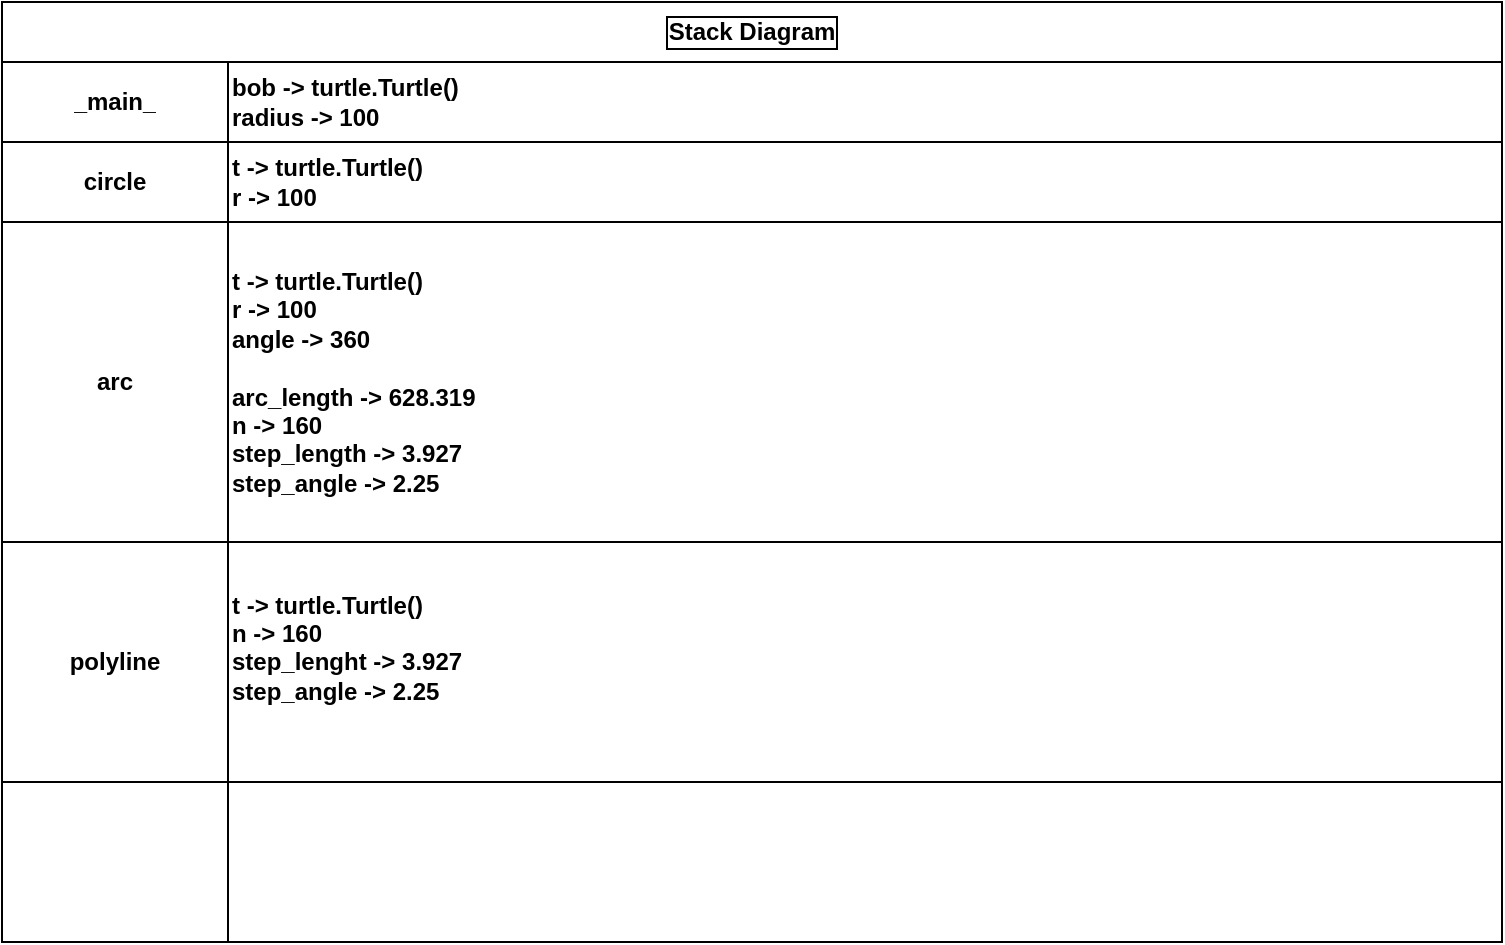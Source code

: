 <mxfile>
    <diagram id="Ozfs7oi_C82VS0DrP3Ld" name="Page-1">
        <mxGraphModel dx="317" dy="290" grid="1" gridSize="10" guides="1" tooltips="1" connect="1" arrows="1" fold="1" page="1" pageScale="1" pageWidth="827" pageHeight="1169" math="0" shadow="0">
            <root>
                <mxCell id="0"/>
                <mxCell id="1" parent="0"/>
                <mxCell id="119" value="Stack Diagram&lt;br&gt;" style="shape=table;html=1;whiteSpace=wrap;startSize=30;container=1;collapsible=0;childLayout=tableLayout;fontStyle=1;align=center;labelBackgroundColor=none;fontColor=#000000;labelBorderColor=#000000;" parent="1" vertex="1">
                    <mxGeometry x="150" y="10" width="750" height="470" as="geometry"/>
                </mxCell>
                <mxCell id="120" value="" style="shape=partialRectangle;html=1;whiteSpace=wrap;collapsible=0;dropTarget=0;pointerEvents=0;fillColor=none;top=0;left=0;bottom=0;right=0;points=[[0,0.5],[1,0.5]];portConstraint=eastwest;" parent="119" vertex="1">
                    <mxGeometry y="30" width="750" height="40" as="geometry"/>
                </mxCell>
                <mxCell id="121" value="&lt;span style=&quot;&quot;&gt;_main_&lt;/span&gt;" style="shape=partialRectangle;html=1;whiteSpace=wrap;connectable=0;fillColor=none;top=0;left=0;bottom=0;right=0;overflow=hidden;fontStyle=1;labelBackgroundColor=none;labelBorderColor=none;fontColor=#000000;" parent="120" vertex="1">
                    <mxGeometry width="113" height="40" as="geometry"/>
                </mxCell>
                <mxCell id="122" value="&lt;span&gt;bob -&amp;gt; turtle.Turtle()&lt;br&gt;&lt;/span&gt;&lt;span&gt;radius -&amp;gt; 100&lt;br&gt;&lt;/span&gt;" style="shape=partialRectangle;html=1;whiteSpace=wrap;connectable=0;fillColor=none;top=0;left=0;bottom=0;right=0;overflow=hidden;align=left;fontStyle=1;labelBackgroundColor=none;labelBorderColor=none;fontColor=#000000;" parent="120" vertex="1">
                    <mxGeometry x="113" width="637" height="40" as="geometry"/>
                </mxCell>
                <mxCell id="124" value="" style="shape=partialRectangle;html=1;whiteSpace=wrap;collapsible=0;dropTarget=0;pointerEvents=0;fillColor=none;top=0;left=0;bottom=0;right=0;points=[[0,0.5],[1,0.5]];portConstraint=eastwest;" parent="119" vertex="1">
                    <mxGeometry y="70" width="750" height="40" as="geometry"/>
                </mxCell>
                <mxCell id="125" value="&lt;span style=&quot;&quot;&gt;circle&lt;/span&gt;" style="shape=partialRectangle;html=1;whiteSpace=wrap;connectable=0;fillColor=none;top=0;left=0;bottom=0;right=0;overflow=hidden;fontStyle=1;labelBackgroundColor=none;labelBorderColor=none;fontColor=#000000;" parent="124" vertex="1">
                    <mxGeometry width="113" height="40" as="geometry"/>
                </mxCell>
                <mxCell id="126" value="t -&amp;gt; turtle.Turtle()&lt;br&gt;r -&amp;gt; 100" style="shape=partialRectangle;html=1;whiteSpace=wrap;connectable=0;fillColor=none;top=0;left=0;bottom=0;right=0;overflow=hidden;fontStyle=1;align=left;labelBackgroundColor=none;labelBorderColor=none;fontColor=#000000;" parent="124" vertex="1">
                    <mxGeometry x="113" width="637" height="40" as="geometry"/>
                </mxCell>
                <mxCell id="128" value="" style="shape=partialRectangle;html=1;whiteSpace=wrap;collapsible=0;dropTarget=0;pointerEvents=0;fillColor=none;top=0;left=0;bottom=0;right=0;points=[[0,0.5],[1,0.5]];portConstraint=eastwest;" parent="119" vertex="1">
                    <mxGeometry y="110" width="750" height="160" as="geometry"/>
                </mxCell>
                <mxCell id="129" value="arc" style="shape=partialRectangle;html=1;whiteSpace=wrap;connectable=0;fillColor=none;top=0;left=0;bottom=0;right=0;overflow=hidden;fontStyle=1;labelBackgroundColor=none;labelBorderColor=none;fontColor=#000000;" parent="128" vertex="1">
                    <mxGeometry width="113" height="160" as="geometry"/>
                </mxCell>
                <mxCell id="130" value="t -&amp;gt; turtle.Turtle()&lt;br&gt;r -&amp;gt; 100&amp;nbsp;&lt;br&gt;angle -&amp;gt; 360&lt;br&gt;&lt;br&gt;&lt;span style=&quot;&quot;&gt;&lt;font&gt;arc_length -&amp;gt;&amp;nbsp;&lt;/font&gt;&lt;/span&gt;&lt;span class=&quot;pl-c1&quot; style=&quot;box-sizing: border-box&quot;&gt;628.319&lt;br&gt;&lt;span style=&quot;&quot;&gt; &lt;/span&gt;&lt;span class=&quot;pl-s1&quot; style=&quot;box-sizing: border-box&quot;&gt;&lt;span&gt;n -&amp;gt; &lt;/span&gt;&lt;span&gt;160&lt;/span&gt;&lt;br&gt;&lt;/span&gt;&lt;span style=&quot;&quot;&gt;step_length -&amp;gt;&amp;nbsp;&lt;/span&gt;&lt;span&gt;3.927&lt;br&gt;&lt;/span&gt;&lt;span style=&quot;&quot;&gt;step_angle -&amp;gt; &lt;/span&gt;2.25&lt;br&gt;&lt;/span&gt;" style="shape=partialRectangle;html=1;whiteSpace=wrap;connectable=0;fillColor=none;top=0;left=0;bottom=0;right=0;overflow=hidden;fontStyle=1;align=left;strokeColor=#FFFFFF;labelBackgroundColor=none;labelBorderColor=none;fontColor=#000000;" parent="128" vertex="1">
                    <mxGeometry x="113" width="637" height="160" as="geometry"/>
                </mxCell>
                <mxCell id="136" style="shape=partialRectangle;html=1;whiteSpace=wrap;collapsible=0;dropTarget=0;pointerEvents=0;fillColor=none;top=0;left=0;bottom=0;right=0;points=[[0,0.5],[1,0.5]];portConstraint=eastwest;" parent="119" vertex="1">
                    <mxGeometry y="270" width="750" height="120" as="geometry"/>
                </mxCell>
                <mxCell id="137" value="polyline" style="shape=partialRectangle;html=1;whiteSpace=wrap;connectable=0;fillColor=none;top=0;left=0;bottom=0;right=0;overflow=hidden;fontStyle=1;labelBackgroundColor=none;labelBorderColor=none;fontColor=#000000;" parent="136" vertex="1">
                    <mxGeometry width="113" height="120" as="geometry"/>
                </mxCell>
                <mxCell id="138" value="&lt;font&gt;t -&amp;gt; turtle.Turtle()&lt;/font&gt;&lt;br&gt;&lt;font&gt;n -&amp;gt; 160&lt;/font&gt;&lt;br&gt;&lt;font&gt;step_lenght -&amp;gt; 3.927&lt;br&gt;&lt;/font&gt;step_angle -&amp;gt; 2.25&lt;br&gt;&lt;br&gt;" style="shape=partialRectangle;html=1;whiteSpace=wrap;connectable=0;fillColor=none;top=0;left=0;bottom=0;right=0;overflow=hidden;fontStyle=1;align=left;labelBackgroundColor=none;labelBorderColor=none;fontColor=#000000;" parent="136" vertex="1">
                    <mxGeometry x="113" width="637" height="120" as="geometry"/>
                </mxCell>
                <mxCell id="132" style="shape=partialRectangle;html=1;whiteSpace=wrap;collapsible=0;dropTarget=0;pointerEvents=0;fillColor=none;top=0;left=0;bottom=0;right=0;points=[[0,0.5],[1,0.5]];portConstraint=eastwest;" parent="119" vertex="1">
                    <mxGeometry y="390" width="750" height="80" as="geometry"/>
                </mxCell>
                <mxCell id="133" style="shape=partialRectangle;html=1;whiteSpace=wrap;connectable=0;fillColor=none;top=0;left=0;bottom=0;right=0;overflow=hidden;fontStyle=1" parent="132" vertex="1">
                    <mxGeometry width="113" height="80" as="geometry"/>
                </mxCell>
                <mxCell id="134" style="shape=partialRectangle;html=1;whiteSpace=wrap;connectable=0;fillColor=none;top=0;left=0;bottom=0;right=0;overflow=hidden;fontStyle=1" parent="132" vertex="1">
                    <mxGeometry x="113" width="637" height="80" as="geometry"/>
                </mxCell>
            </root>
        </mxGraphModel>
    </diagram>
</mxfile>